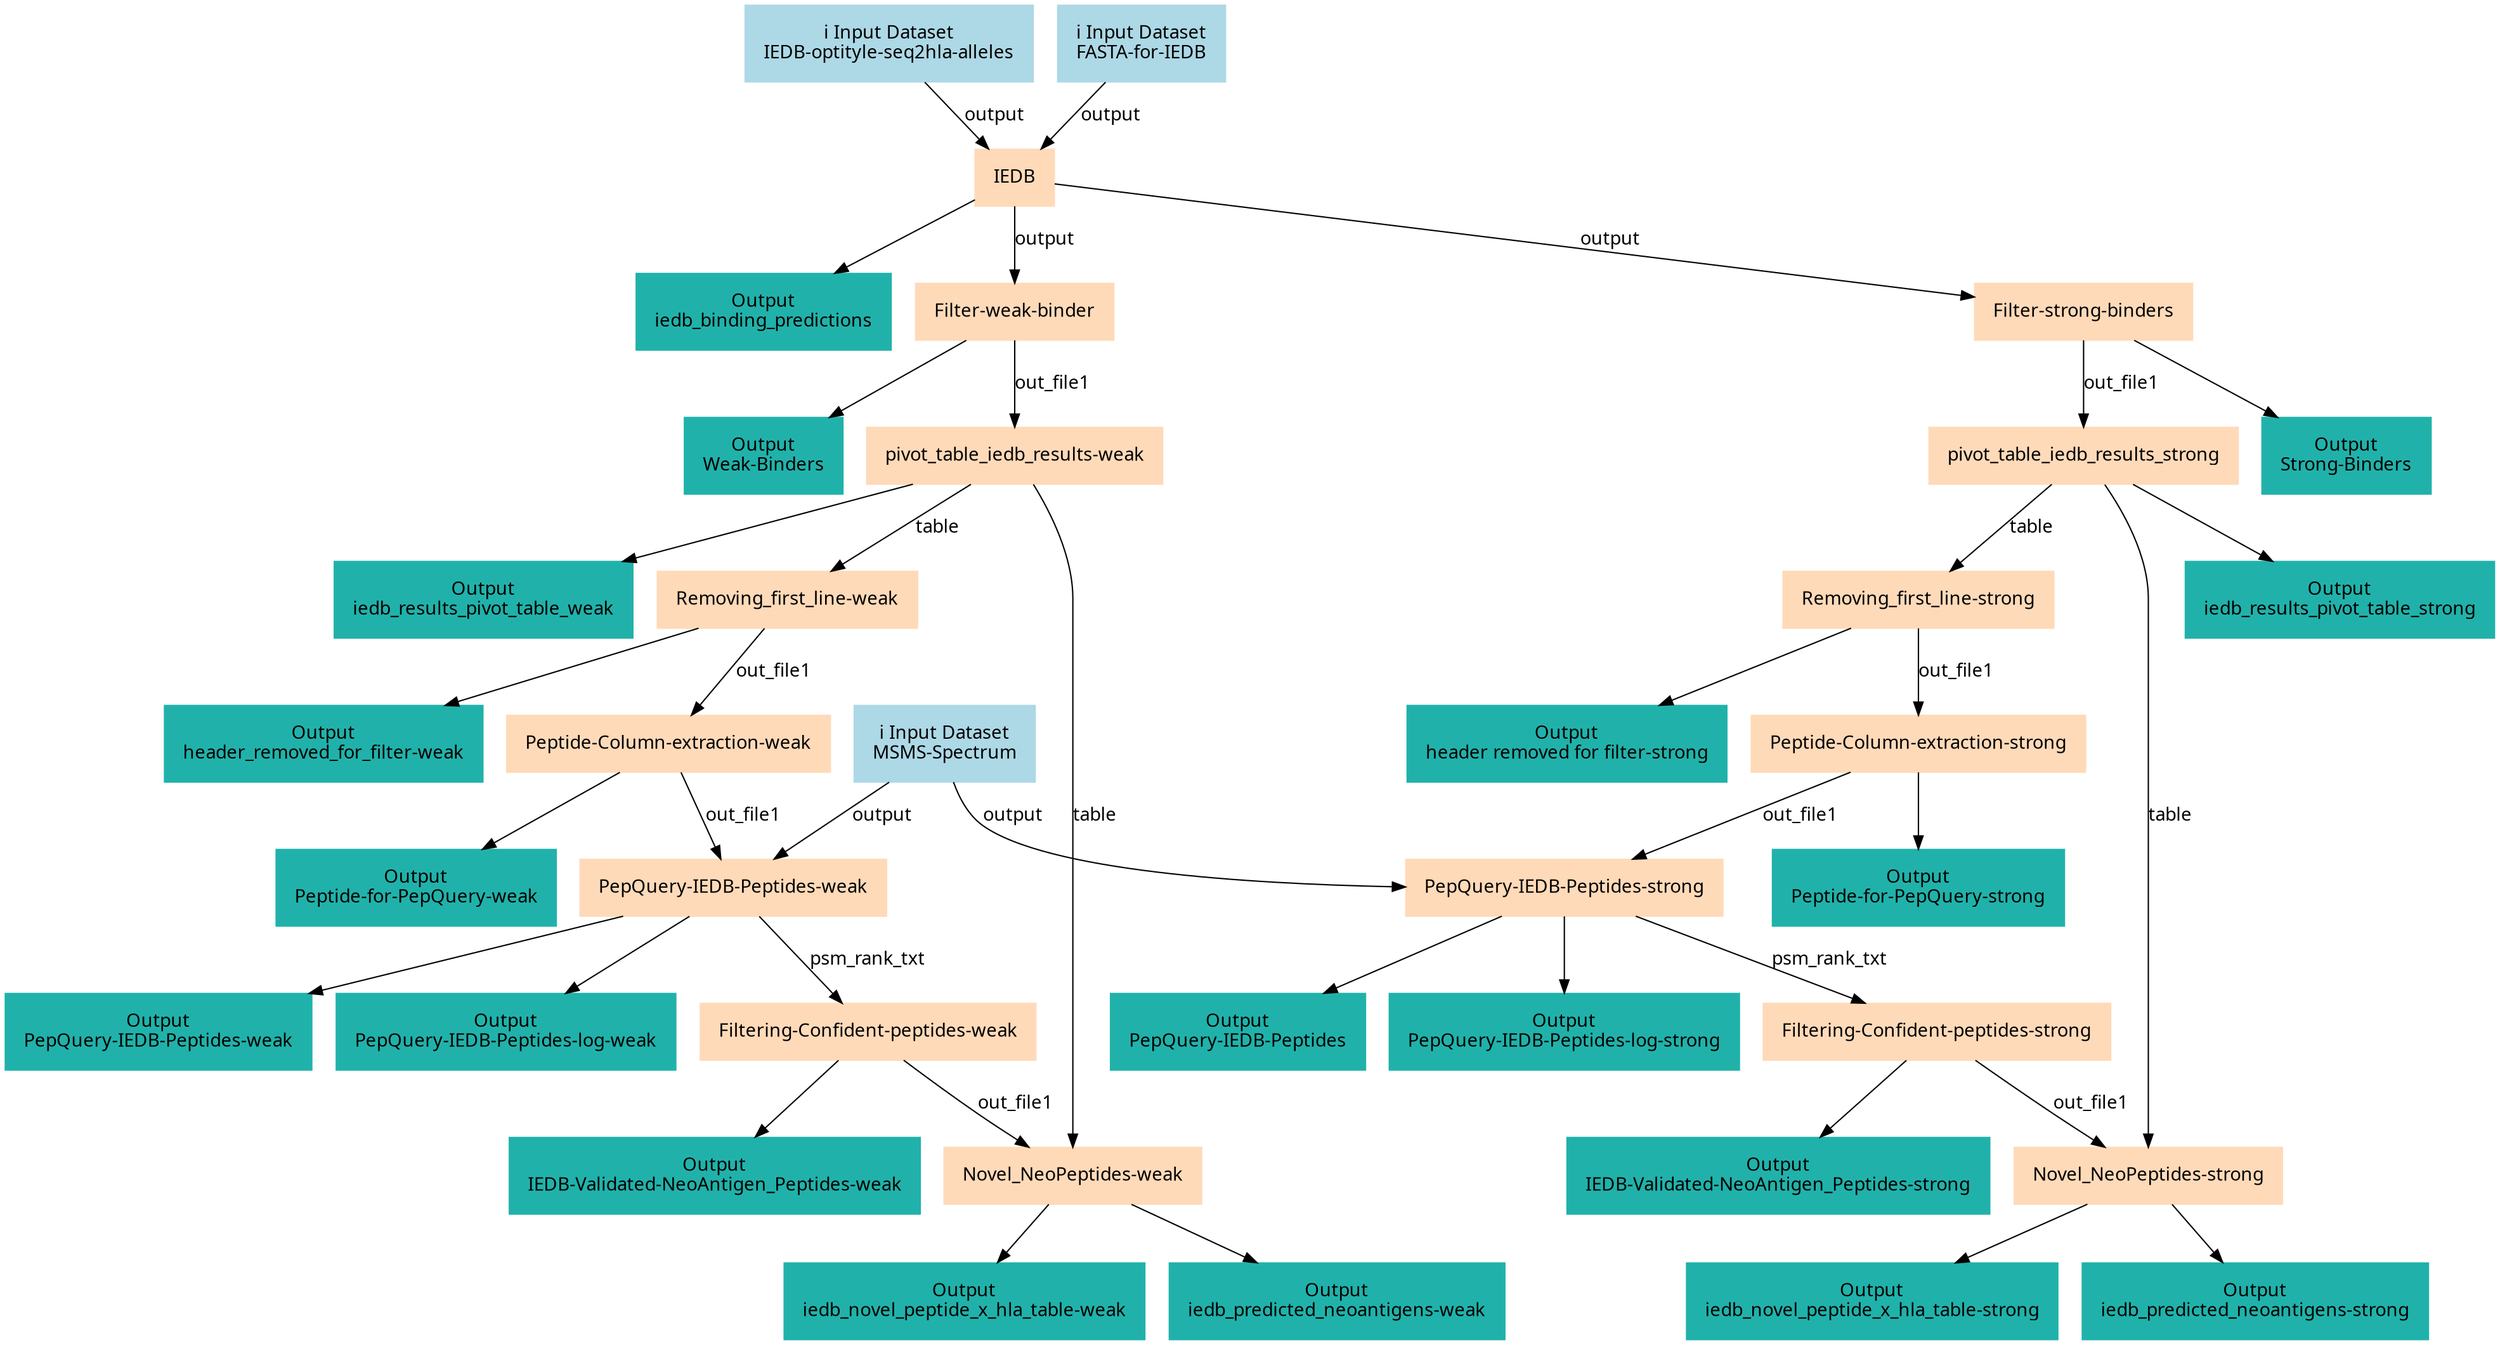 digraph main {
  node [fontname="Atkinson Hyperlegible", shape=box, color=white,style=filled,color=peachpuff,margin="0.2,0.2"];
  edge [fontname="Atkinson Hyperlegible"];
  0[color=lightblue,label="ℹ️ Input Dataset\nIEDB-optityle-seq2hla-alleles"]
  1[color=lightblue,label="ℹ️ Input Dataset\nFASTA-for-IEDB"]
  2[color=lightblue,label="ℹ️ Input Dataset\nMSMS-Spectrum"]
  3[label="IEDB"]
  0 -> 3 [label="output"]
  1 -> 3 [label="output"]
  ka7fdb54c93ed4235b76bcaa7c15d0dfc[color=lightseagreen,label="Output\niedb_binding_predictions"]
  3 -> ka7fdb54c93ed4235b76bcaa7c15d0dfc
  4[label="Filter-weak-binder"]
  3 -> 4 [label="output"]
  kda34763ed4064366af85cb805e168105[color=lightseagreen,label="Output\nWeak-Binders"]
  4 -> kda34763ed4064366af85cb805e168105
  5[label="Filter-strong-binders"]
  3 -> 5 [label="output"]
  k0f023395964b42c29e4fb05a929bf064[color=lightseagreen,label="Output\nStrong-Binders"]
  5 -> k0f023395964b42c29e4fb05a929bf064
  6[label="pivot_table_iedb_results-weak"]
  4 -> 6 [label="out_file1"]
  kec56600fa26b49318431d73da746ca4c[color=lightseagreen,label="Output\niedb_results_pivot_table_weak"]
  6 -> kec56600fa26b49318431d73da746ca4c
  7[label="pivot_table_iedb_results_strong"]
  5 -> 7 [label="out_file1"]
  k332fcd7f7ace4d239ea13a53a993db2b[color=lightseagreen,label="Output\niedb_results_pivot_table_strong"]
  7 -> k332fcd7f7ace4d239ea13a53a993db2b
  8[label="Removing_first_line-weak"]
  6 -> 8 [label="table"]
  k991c6d8ef1924706bd2fa5a247d43361[color=lightseagreen,label="Output\nheader_removed_for_filter-weak"]
  8 -> k991c6d8ef1924706bd2fa5a247d43361
  9[label="Removing_first_line-strong"]
  7 -> 9 [label="table"]
  kc8c7951d4b8944f7958386cd69b3212b[color=lightseagreen,label="Output\nheader removed for filter-strong"]
  9 -> kc8c7951d4b8944f7958386cd69b3212b
  10[label="Peptide-Column-extraction-weak"]
  8 -> 10 [label="out_file1"]
  k45fc4362d338402f903ce22630895f7b[color=lightseagreen,label="Output\nPeptide-for-PepQuery-weak"]
  10 -> k45fc4362d338402f903ce22630895f7b
  11[label="Peptide-Column-extraction-strong"]
  9 -> 11 [label="out_file1"]
  kcaa240976a494950827142ce94ac37e6[color=lightseagreen,label="Output\nPeptide-for-PepQuery-strong"]
  11 -> kcaa240976a494950827142ce94ac37e6
  12[label="PepQuery-IEDB-Peptides-weak"]
  10 -> 12 [label="out_file1"]
  2 -> 12 [label="output"]
  k23f3a99d81cf4fe0bb63218228aec6dc[color=lightseagreen,label="Output\nPepQuery-IEDB-Peptides-weak"]
  12 -> k23f3a99d81cf4fe0bb63218228aec6dc
  ka7765d0f228246cea8e44aee6b3b01ce[color=lightseagreen,label="Output\nPepQuery-IEDB-Peptides-log-weak"]
  12 -> ka7765d0f228246cea8e44aee6b3b01ce
  13[label="PepQuery-IEDB-Peptides-strong"]
  11 -> 13 [label="out_file1"]
  2 -> 13 [label="output"]
  k854db1c725f24f0eba05dd180f954f73[color=lightseagreen,label="Output\nPepQuery-IEDB-Peptides"]
  13 -> k854db1c725f24f0eba05dd180f954f73
  k72ad5a8580e640a08a8ae0e33427b984[color=lightseagreen,label="Output\nPepQuery-IEDB-Peptides-log-strong"]
  13 -> k72ad5a8580e640a08a8ae0e33427b984
  14[label="Filtering-Confident-peptides-weak"]
  12 -> 14 [label="psm_rank_txt"]
  kcb8fceb5ad70459aaf65516db31ba6d9[color=lightseagreen,label="Output\nIEDB-Validated-NeoAntigen_Peptides-weak"]
  14 -> kcb8fceb5ad70459aaf65516db31ba6d9
  15[label="Filtering-Confident-peptides-strong"]
  13 -> 15 [label="psm_rank_txt"]
  keade637d296b412abcf6c51c72f90c6f[color=lightseagreen,label="Output\nIEDB-Validated-NeoAntigen_Peptides-strong"]
  15 -> keade637d296b412abcf6c51c72f90c6f
  16[label="Novel_NeoPeptides-weak"]
  6 -> 16 [label="table"]
  14 -> 16 [label="out_file1"]
  kdd312a10321b46cf8de63b17944676f3[color=lightseagreen,label="Output\niedb_novel_peptide_x_hla_table-weak"]
  16 -> kdd312a10321b46cf8de63b17944676f3
  kc5b24d0160d3449994f4165c5985c70d[color=lightseagreen,label="Output\niedb_predicted_neoantigens-weak"]
  16 -> kc5b24d0160d3449994f4165c5985c70d
  17[label="Novel_NeoPeptides-strong"]
  7 -> 17 [label="table"]
  15 -> 17 [label="out_file1"]
  k5d9e27703431421c9f70f9cf88dd7620[color=lightseagreen,label="Output\niedb_novel_peptide_x_hla_table-strong"]
  17 -> k5d9e27703431421c9f70f9cf88dd7620
  kc3661e5eb0cd4975948e5d5ef9e28c8a[color=lightseagreen,label="Output\niedb_predicted_neoantigens-strong"]
  17 -> kc3661e5eb0cd4975948e5d5ef9e28c8a
}